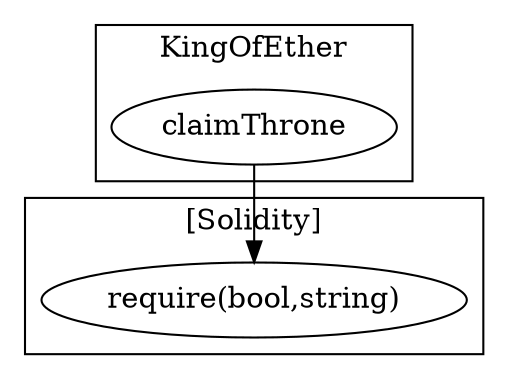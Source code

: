 strict digraph {
subgraph cluster_42_KingOfEther {
label = "KingOfEther"
"42_claimThrone" [label="claimThrone"]
}subgraph cluster_solidity {
label = "[Solidity]"
"require(bool,string)" 
"42_claimThrone" -> "require(bool,string)"
}
}